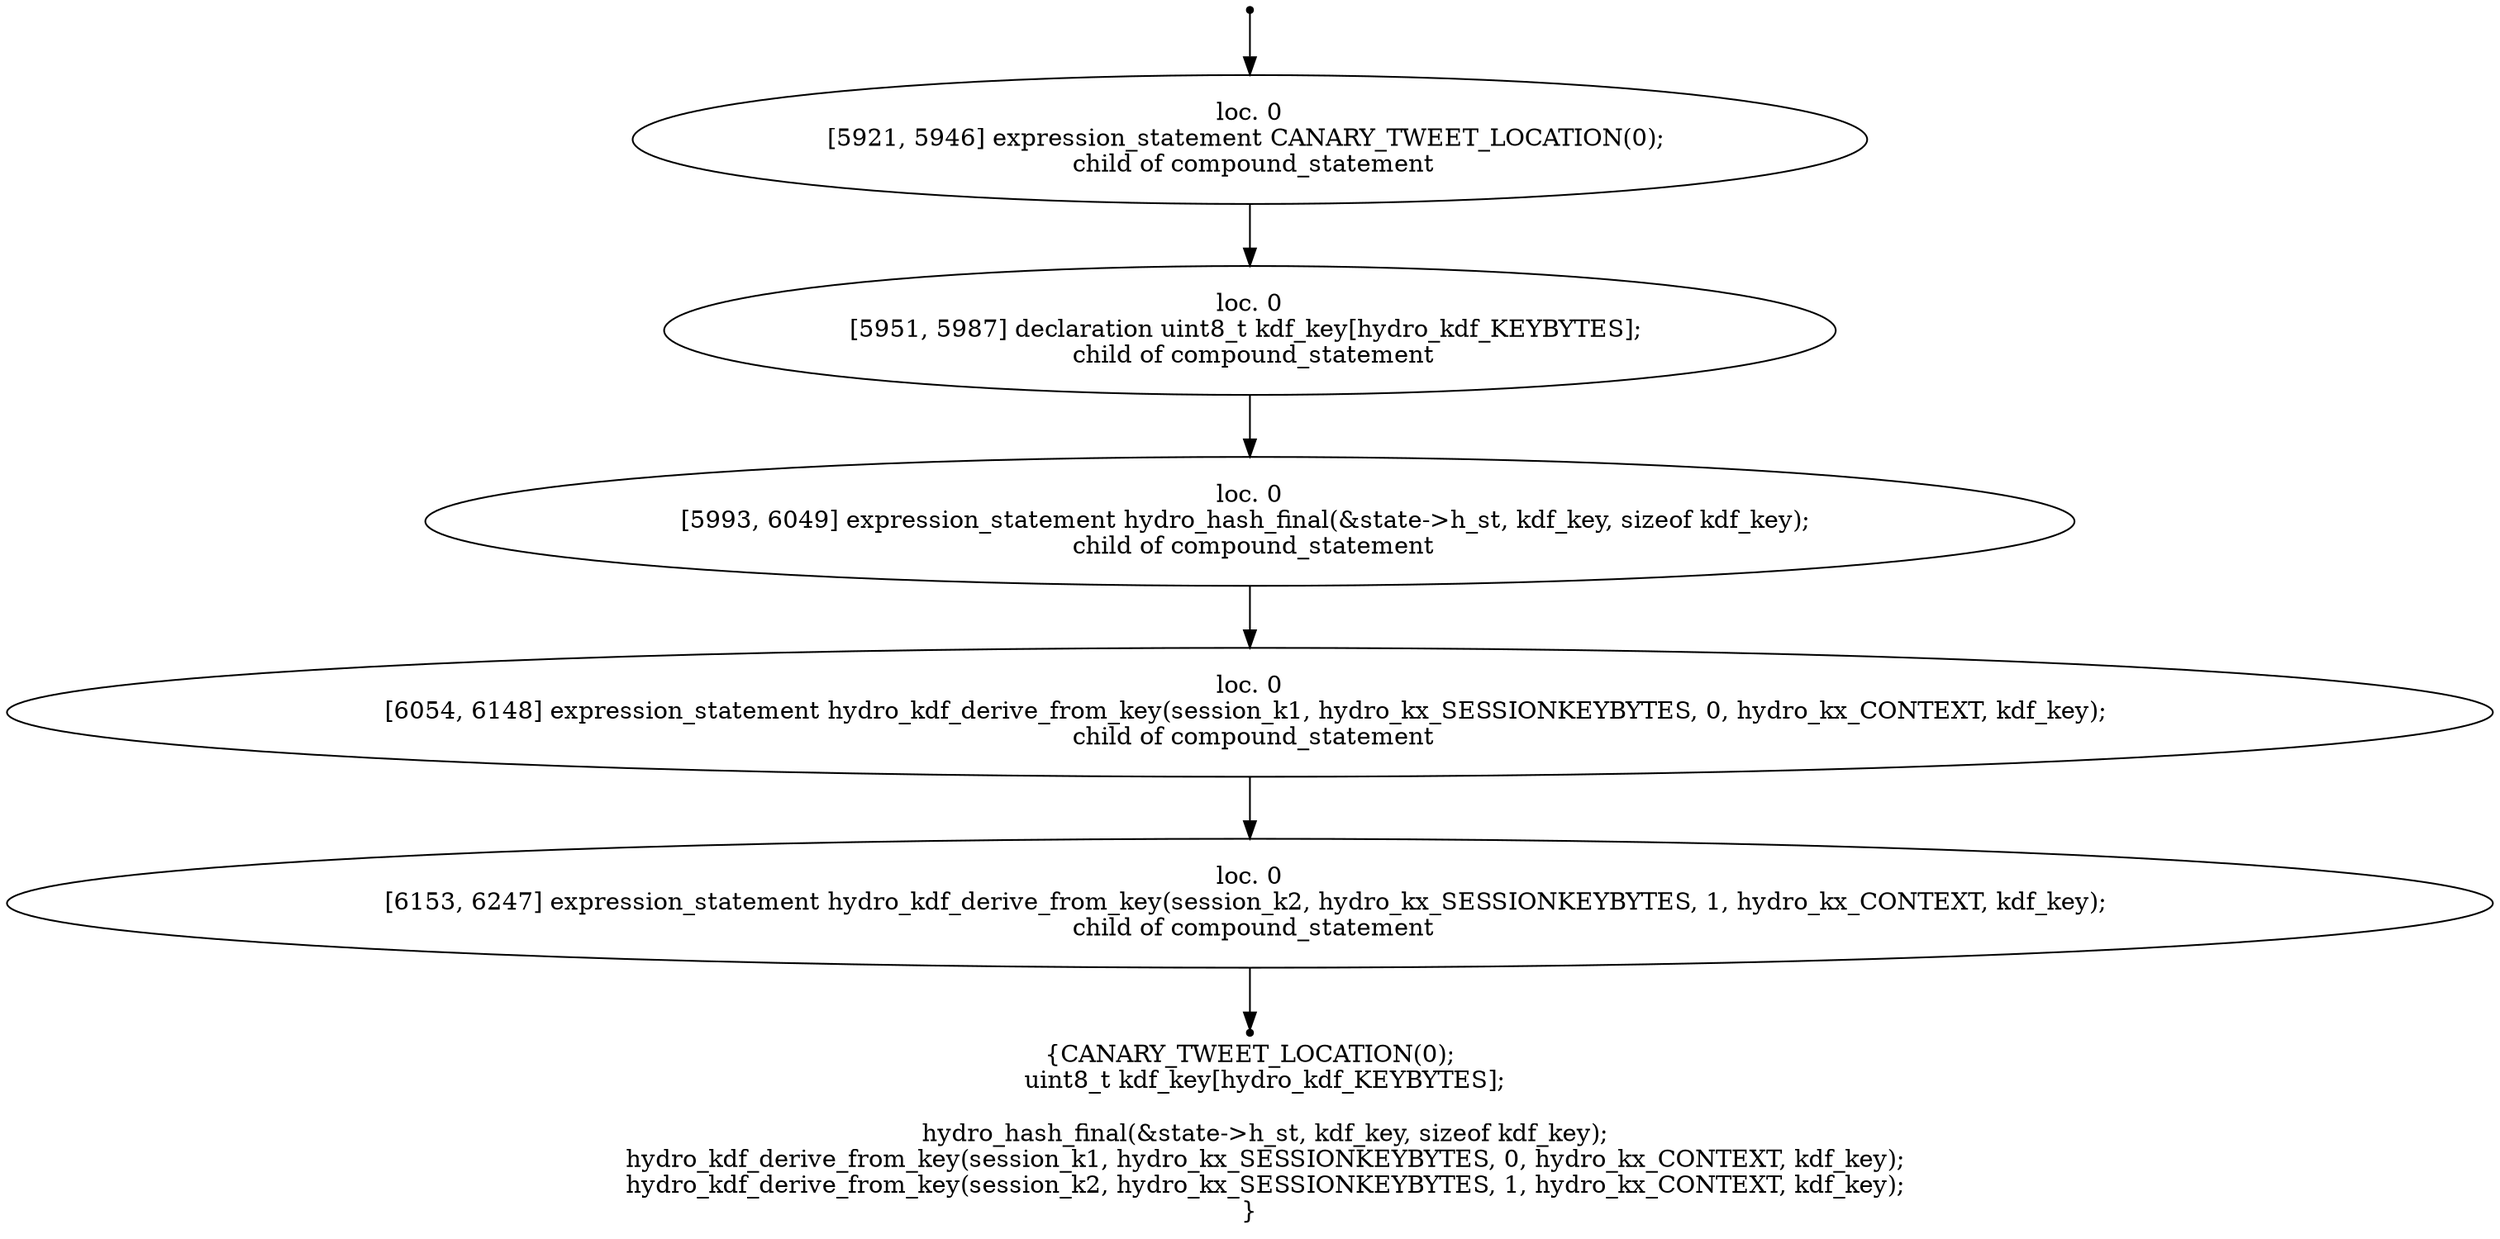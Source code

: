 digraph hydro_kx_final_9 {
	initial [shape=point]
	initial -> "loc. 0
[5921, 5946] expression_statement CANARY_TWEET_LOCATION(0); 
 child of compound_statement"
	final [shape=point]
	"loc. 0
[6153, 6247] expression_statement hydro_kdf_derive_from_key(session_k2, hydro_kx_SESSIONKEYBYTES, 1, hydro_kx_CONTEXT, kdf_key); 
 child of compound_statement" -> final
	"loc. 0
[5921, 5946] expression_statement CANARY_TWEET_LOCATION(0); 
 child of compound_statement"
	"loc. 0
[5921, 5946] expression_statement CANARY_TWEET_LOCATION(0); 
 child of compound_statement" -> "loc. 0
[5951, 5987] declaration uint8_t kdf_key[hydro_kdf_KEYBYTES]; 
 child of compound_statement"
	"loc. 0
[5951, 5987] declaration uint8_t kdf_key[hydro_kdf_KEYBYTES]; 
 child of compound_statement"
	"loc. 0
[5951, 5987] declaration uint8_t kdf_key[hydro_kdf_KEYBYTES]; 
 child of compound_statement" -> "loc. 0
[5993, 6049] expression_statement hydro_hash_final(&state->h_st, kdf_key, sizeof kdf_key); 
 child of compound_statement"
	"loc. 0
[5993, 6049] expression_statement hydro_hash_final(&state->h_st, kdf_key, sizeof kdf_key); 
 child of compound_statement"
	"loc. 0
[5993, 6049] expression_statement hydro_hash_final(&state->h_st, kdf_key, sizeof kdf_key); 
 child of compound_statement" -> "loc. 0
[6054, 6148] expression_statement hydro_kdf_derive_from_key(session_k1, hydro_kx_SESSIONKEYBYTES, 0, hydro_kx_CONTEXT, kdf_key); 
 child of compound_statement"
	"loc. 0
[6054, 6148] expression_statement hydro_kdf_derive_from_key(session_k1, hydro_kx_SESSIONKEYBYTES, 0, hydro_kx_CONTEXT, kdf_key); 
 child of compound_statement"
	"loc. 0
[6054, 6148] expression_statement hydro_kdf_derive_from_key(session_k1, hydro_kx_SESSIONKEYBYTES, 0, hydro_kx_CONTEXT, kdf_key); 
 child of compound_statement" -> "loc. 0
[6153, 6247] expression_statement hydro_kdf_derive_from_key(session_k2, hydro_kx_SESSIONKEYBYTES, 1, hydro_kx_CONTEXT, kdf_key); 
 child of compound_statement"
	"loc. 0
[6153, 6247] expression_statement hydro_kdf_derive_from_key(session_k2, hydro_kx_SESSIONKEYBYTES, 1, hydro_kx_CONTEXT, kdf_key); 
 child of compound_statement"
	label="{CANARY_TWEET_LOCATION(0);
    uint8_t kdf_key[hydro_kdf_KEYBYTES];

    hydro_hash_final(&state->h_st, kdf_key, sizeof kdf_key);
    hydro_kdf_derive_from_key(session_k1, hydro_kx_SESSIONKEYBYTES, 0, hydro_kx_CONTEXT, kdf_key);
    hydro_kdf_derive_from_key(session_k2, hydro_kx_SESSIONKEYBYTES, 1, hydro_kx_CONTEXT, kdf_key);
}"
}
